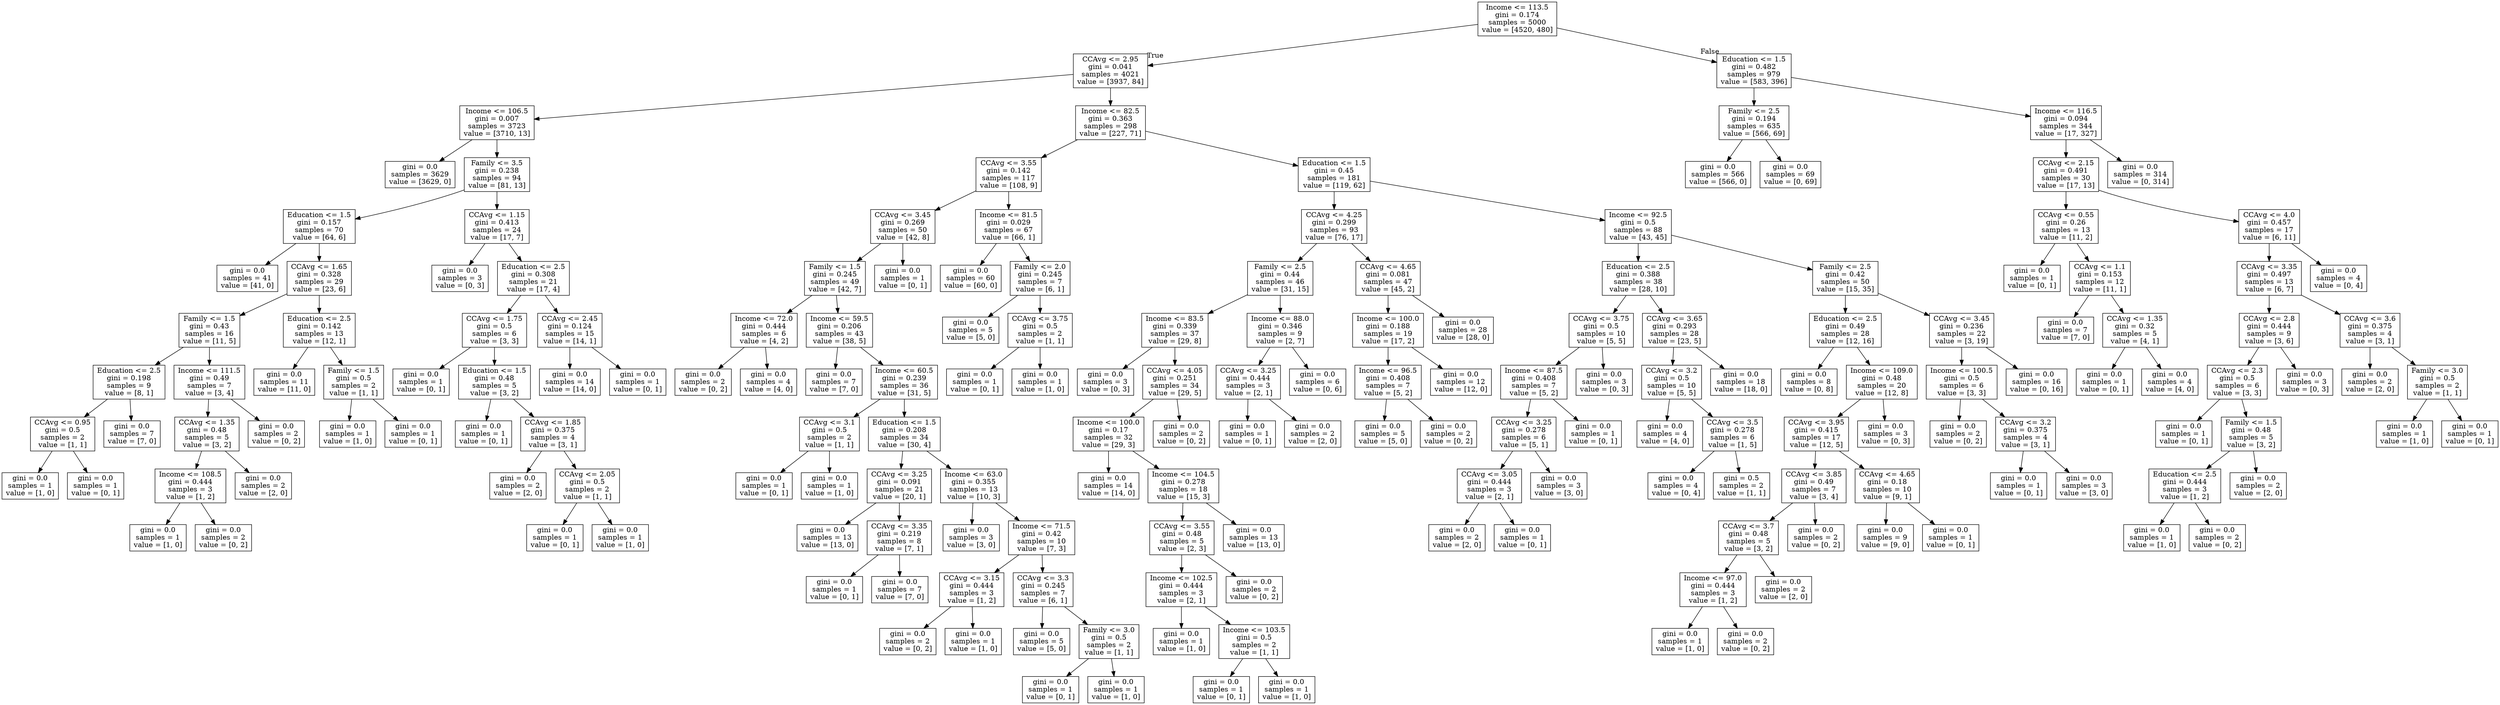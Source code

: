 digraph Tree {
node [shape=box] ;
0 [label="Income <= 113.5\ngini = 0.174\nsamples = 5000\nvalue = [4520, 480]"] ;
1 [label="CCAvg <= 2.95\ngini = 0.041\nsamples = 4021\nvalue = [3937, 84]"] ;
0 -> 1 [labeldistance=2.5, labelangle=45, headlabel="True"] ;
2 [label="Income <= 106.5\ngini = 0.007\nsamples = 3723\nvalue = [3710, 13]"] ;
1 -> 2 ;
3 [label="gini = 0.0\nsamples = 3629\nvalue = [3629, 0]"] ;
2 -> 3 ;
4 [label="Family <= 3.5\ngini = 0.238\nsamples = 94\nvalue = [81, 13]"] ;
2 -> 4 ;
5 [label="Education <= 1.5\ngini = 0.157\nsamples = 70\nvalue = [64, 6]"] ;
4 -> 5 ;
6 [label="gini = 0.0\nsamples = 41\nvalue = [41, 0]"] ;
5 -> 6 ;
7 [label="CCAvg <= 1.65\ngini = 0.328\nsamples = 29\nvalue = [23, 6]"] ;
5 -> 7 ;
8 [label="Family <= 1.5\ngini = 0.43\nsamples = 16\nvalue = [11, 5]"] ;
7 -> 8 ;
9 [label="Education <= 2.5\ngini = 0.198\nsamples = 9\nvalue = [8, 1]"] ;
8 -> 9 ;
10 [label="CCAvg <= 0.95\ngini = 0.5\nsamples = 2\nvalue = [1, 1]"] ;
9 -> 10 ;
11 [label="gini = 0.0\nsamples = 1\nvalue = [1, 0]"] ;
10 -> 11 ;
12 [label="gini = 0.0\nsamples = 1\nvalue = [0, 1]"] ;
10 -> 12 ;
13 [label="gini = 0.0\nsamples = 7\nvalue = [7, 0]"] ;
9 -> 13 ;
14 [label="Income <= 111.5\ngini = 0.49\nsamples = 7\nvalue = [3, 4]"] ;
8 -> 14 ;
15 [label="CCAvg <= 1.35\ngini = 0.48\nsamples = 5\nvalue = [3, 2]"] ;
14 -> 15 ;
16 [label="Income <= 108.5\ngini = 0.444\nsamples = 3\nvalue = [1, 2]"] ;
15 -> 16 ;
17 [label="gini = 0.0\nsamples = 1\nvalue = [1, 0]"] ;
16 -> 17 ;
18 [label="gini = 0.0\nsamples = 2\nvalue = [0, 2]"] ;
16 -> 18 ;
19 [label="gini = 0.0\nsamples = 2\nvalue = [2, 0]"] ;
15 -> 19 ;
20 [label="gini = 0.0\nsamples = 2\nvalue = [0, 2]"] ;
14 -> 20 ;
21 [label="Education <= 2.5\ngini = 0.142\nsamples = 13\nvalue = [12, 1]"] ;
7 -> 21 ;
22 [label="gini = 0.0\nsamples = 11\nvalue = [11, 0]"] ;
21 -> 22 ;
23 [label="Family <= 1.5\ngini = 0.5\nsamples = 2\nvalue = [1, 1]"] ;
21 -> 23 ;
24 [label="gini = 0.0\nsamples = 1\nvalue = [1, 0]"] ;
23 -> 24 ;
25 [label="gini = 0.0\nsamples = 1\nvalue = [0, 1]"] ;
23 -> 25 ;
26 [label="CCAvg <= 1.15\ngini = 0.413\nsamples = 24\nvalue = [17, 7]"] ;
4 -> 26 ;
27 [label="gini = 0.0\nsamples = 3\nvalue = [0, 3]"] ;
26 -> 27 ;
28 [label="Education <= 2.5\ngini = 0.308\nsamples = 21\nvalue = [17, 4]"] ;
26 -> 28 ;
29 [label="CCAvg <= 1.75\ngini = 0.5\nsamples = 6\nvalue = [3, 3]"] ;
28 -> 29 ;
30 [label="gini = 0.0\nsamples = 1\nvalue = [0, 1]"] ;
29 -> 30 ;
31 [label="Education <= 1.5\ngini = 0.48\nsamples = 5\nvalue = [3, 2]"] ;
29 -> 31 ;
32 [label="gini = 0.0\nsamples = 1\nvalue = [0, 1]"] ;
31 -> 32 ;
33 [label="CCAvg <= 1.85\ngini = 0.375\nsamples = 4\nvalue = [3, 1]"] ;
31 -> 33 ;
34 [label="gini = 0.0\nsamples = 2\nvalue = [2, 0]"] ;
33 -> 34 ;
35 [label="CCAvg <= 2.05\ngini = 0.5\nsamples = 2\nvalue = [1, 1]"] ;
33 -> 35 ;
36 [label="gini = 0.0\nsamples = 1\nvalue = [0, 1]"] ;
35 -> 36 ;
37 [label="gini = 0.0\nsamples = 1\nvalue = [1, 0]"] ;
35 -> 37 ;
38 [label="CCAvg <= 2.45\ngini = 0.124\nsamples = 15\nvalue = [14, 1]"] ;
28 -> 38 ;
39 [label="gini = 0.0\nsamples = 14\nvalue = [14, 0]"] ;
38 -> 39 ;
40 [label="gini = 0.0\nsamples = 1\nvalue = [0, 1]"] ;
38 -> 40 ;
41 [label="Income <= 82.5\ngini = 0.363\nsamples = 298\nvalue = [227, 71]"] ;
1 -> 41 ;
42 [label="CCAvg <= 3.55\ngini = 0.142\nsamples = 117\nvalue = [108, 9]"] ;
41 -> 42 ;
43 [label="CCAvg <= 3.45\ngini = 0.269\nsamples = 50\nvalue = [42, 8]"] ;
42 -> 43 ;
44 [label="Family <= 1.5\ngini = 0.245\nsamples = 49\nvalue = [42, 7]"] ;
43 -> 44 ;
45 [label="Income <= 72.0\ngini = 0.444\nsamples = 6\nvalue = [4, 2]"] ;
44 -> 45 ;
46 [label="gini = 0.0\nsamples = 2\nvalue = [0, 2]"] ;
45 -> 46 ;
47 [label="gini = 0.0\nsamples = 4\nvalue = [4, 0]"] ;
45 -> 47 ;
48 [label="Income <= 59.5\ngini = 0.206\nsamples = 43\nvalue = [38, 5]"] ;
44 -> 48 ;
49 [label="gini = 0.0\nsamples = 7\nvalue = [7, 0]"] ;
48 -> 49 ;
50 [label="Income <= 60.5\ngini = 0.239\nsamples = 36\nvalue = [31, 5]"] ;
48 -> 50 ;
51 [label="CCAvg <= 3.1\ngini = 0.5\nsamples = 2\nvalue = [1, 1]"] ;
50 -> 51 ;
52 [label="gini = 0.0\nsamples = 1\nvalue = [0, 1]"] ;
51 -> 52 ;
53 [label="gini = 0.0\nsamples = 1\nvalue = [1, 0]"] ;
51 -> 53 ;
54 [label="Education <= 1.5\ngini = 0.208\nsamples = 34\nvalue = [30, 4]"] ;
50 -> 54 ;
55 [label="CCAvg <= 3.25\ngini = 0.091\nsamples = 21\nvalue = [20, 1]"] ;
54 -> 55 ;
56 [label="gini = 0.0\nsamples = 13\nvalue = [13, 0]"] ;
55 -> 56 ;
57 [label="CCAvg <= 3.35\ngini = 0.219\nsamples = 8\nvalue = [7, 1]"] ;
55 -> 57 ;
58 [label="gini = 0.0\nsamples = 1\nvalue = [0, 1]"] ;
57 -> 58 ;
59 [label="gini = 0.0\nsamples = 7\nvalue = [7, 0]"] ;
57 -> 59 ;
60 [label="Income <= 63.0\ngini = 0.355\nsamples = 13\nvalue = [10, 3]"] ;
54 -> 60 ;
61 [label="gini = 0.0\nsamples = 3\nvalue = [3, 0]"] ;
60 -> 61 ;
62 [label="Income <= 71.5\ngini = 0.42\nsamples = 10\nvalue = [7, 3]"] ;
60 -> 62 ;
63 [label="CCAvg <= 3.15\ngini = 0.444\nsamples = 3\nvalue = [1, 2]"] ;
62 -> 63 ;
64 [label="gini = 0.0\nsamples = 2\nvalue = [0, 2]"] ;
63 -> 64 ;
65 [label="gini = 0.0\nsamples = 1\nvalue = [1, 0]"] ;
63 -> 65 ;
66 [label="CCAvg <= 3.3\ngini = 0.245\nsamples = 7\nvalue = [6, 1]"] ;
62 -> 66 ;
67 [label="gini = 0.0\nsamples = 5\nvalue = [5, 0]"] ;
66 -> 67 ;
68 [label="Family <= 3.0\ngini = 0.5\nsamples = 2\nvalue = [1, 1]"] ;
66 -> 68 ;
69 [label="gini = 0.0\nsamples = 1\nvalue = [0, 1]"] ;
68 -> 69 ;
70 [label="gini = 0.0\nsamples = 1\nvalue = [1, 0]"] ;
68 -> 70 ;
71 [label="gini = 0.0\nsamples = 1\nvalue = [0, 1]"] ;
43 -> 71 ;
72 [label="Income <= 81.5\ngini = 0.029\nsamples = 67\nvalue = [66, 1]"] ;
42 -> 72 ;
73 [label="gini = 0.0\nsamples = 60\nvalue = [60, 0]"] ;
72 -> 73 ;
74 [label="Family <= 2.0\ngini = 0.245\nsamples = 7\nvalue = [6, 1]"] ;
72 -> 74 ;
75 [label="gini = 0.0\nsamples = 5\nvalue = [5, 0]"] ;
74 -> 75 ;
76 [label="CCAvg <= 3.75\ngini = 0.5\nsamples = 2\nvalue = [1, 1]"] ;
74 -> 76 ;
77 [label="gini = 0.0\nsamples = 1\nvalue = [0, 1]"] ;
76 -> 77 ;
78 [label="gini = 0.0\nsamples = 1\nvalue = [1, 0]"] ;
76 -> 78 ;
79 [label="Education <= 1.5\ngini = 0.45\nsamples = 181\nvalue = [119, 62]"] ;
41 -> 79 ;
80 [label="CCAvg <= 4.25\ngini = 0.299\nsamples = 93\nvalue = [76, 17]"] ;
79 -> 80 ;
81 [label="Family <= 2.5\ngini = 0.44\nsamples = 46\nvalue = [31, 15]"] ;
80 -> 81 ;
82 [label="Income <= 83.5\ngini = 0.339\nsamples = 37\nvalue = [29, 8]"] ;
81 -> 82 ;
83 [label="gini = 0.0\nsamples = 3\nvalue = [0, 3]"] ;
82 -> 83 ;
84 [label="CCAvg <= 4.05\ngini = 0.251\nsamples = 34\nvalue = [29, 5]"] ;
82 -> 84 ;
85 [label="Income <= 100.0\ngini = 0.17\nsamples = 32\nvalue = [29, 3]"] ;
84 -> 85 ;
86 [label="gini = 0.0\nsamples = 14\nvalue = [14, 0]"] ;
85 -> 86 ;
87 [label="Income <= 104.5\ngini = 0.278\nsamples = 18\nvalue = [15, 3]"] ;
85 -> 87 ;
88 [label="CCAvg <= 3.55\ngini = 0.48\nsamples = 5\nvalue = [2, 3]"] ;
87 -> 88 ;
89 [label="Income <= 102.5\ngini = 0.444\nsamples = 3\nvalue = [2, 1]"] ;
88 -> 89 ;
90 [label="gini = 0.0\nsamples = 1\nvalue = [1, 0]"] ;
89 -> 90 ;
91 [label="Income <= 103.5\ngini = 0.5\nsamples = 2\nvalue = [1, 1]"] ;
89 -> 91 ;
92 [label="gini = 0.0\nsamples = 1\nvalue = [0, 1]"] ;
91 -> 92 ;
93 [label="gini = 0.0\nsamples = 1\nvalue = [1, 0]"] ;
91 -> 93 ;
94 [label="gini = 0.0\nsamples = 2\nvalue = [0, 2]"] ;
88 -> 94 ;
95 [label="gini = 0.0\nsamples = 13\nvalue = [13, 0]"] ;
87 -> 95 ;
96 [label="gini = 0.0\nsamples = 2\nvalue = [0, 2]"] ;
84 -> 96 ;
97 [label="Income <= 88.0\ngini = 0.346\nsamples = 9\nvalue = [2, 7]"] ;
81 -> 97 ;
98 [label="CCAvg <= 3.25\ngini = 0.444\nsamples = 3\nvalue = [2, 1]"] ;
97 -> 98 ;
99 [label="gini = 0.0\nsamples = 1\nvalue = [0, 1]"] ;
98 -> 99 ;
100 [label="gini = 0.0\nsamples = 2\nvalue = [2, 0]"] ;
98 -> 100 ;
101 [label="gini = 0.0\nsamples = 6\nvalue = [0, 6]"] ;
97 -> 101 ;
102 [label="CCAvg <= 4.65\ngini = 0.081\nsamples = 47\nvalue = [45, 2]"] ;
80 -> 102 ;
103 [label="Income <= 100.0\ngini = 0.188\nsamples = 19\nvalue = [17, 2]"] ;
102 -> 103 ;
104 [label="Income <= 96.5\ngini = 0.408\nsamples = 7\nvalue = [5, 2]"] ;
103 -> 104 ;
105 [label="gini = 0.0\nsamples = 5\nvalue = [5, 0]"] ;
104 -> 105 ;
106 [label="gini = 0.0\nsamples = 2\nvalue = [0, 2]"] ;
104 -> 106 ;
107 [label="gini = 0.0\nsamples = 12\nvalue = [12, 0]"] ;
103 -> 107 ;
108 [label="gini = 0.0\nsamples = 28\nvalue = [28, 0]"] ;
102 -> 108 ;
109 [label="Income <= 92.5\ngini = 0.5\nsamples = 88\nvalue = [43, 45]"] ;
79 -> 109 ;
110 [label="Education <= 2.5\ngini = 0.388\nsamples = 38\nvalue = [28, 10]"] ;
109 -> 110 ;
111 [label="CCAvg <= 3.75\ngini = 0.5\nsamples = 10\nvalue = [5, 5]"] ;
110 -> 111 ;
112 [label="Income <= 87.5\ngini = 0.408\nsamples = 7\nvalue = [5, 2]"] ;
111 -> 112 ;
113 [label="CCAvg <= 3.25\ngini = 0.278\nsamples = 6\nvalue = [5, 1]"] ;
112 -> 113 ;
114 [label="CCAvg <= 3.05\ngini = 0.444\nsamples = 3\nvalue = [2, 1]"] ;
113 -> 114 ;
115 [label="gini = 0.0\nsamples = 2\nvalue = [2, 0]"] ;
114 -> 115 ;
116 [label="gini = 0.0\nsamples = 1\nvalue = [0, 1]"] ;
114 -> 116 ;
117 [label="gini = 0.0\nsamples = 3\nvalue = [3, 0]"] ;
113 -> 117 ;
118 [label="gini = 0.0\nsamples = 1\nvalue = [0, 1]"] ;
112 -> 118 ;
119 [label="gini = 0.0\nsamples = 3\nvalue = [0, 3]"] ;
111 -> 119 ;
120 [label="CCAvg <= 3.65\ngini = 0.293\nsamples = 28\nvalue = [23, 5]"] ;
110 -> 120 ;
121 [label="CCAvg <= 3.2\ngini = 0.5\nsamples = 10\nvalue = [5, 5]"] ;
120 -> 121 ;
122 [label="gini = 0.0\nsamples = 4\nvalue = [4, 0]"] ;
121 -> 122 ;
123 [label="CCAvg <= 3.5\ngini = 0.278\nsamples = 6\nvalue = [1, 5]"] ;
121 -> 123 ;
124 [label="gini = 0.0\nsamples = 4\nvalue = [0, 4]"] ;
123 -> 124 ;
125 [label="gini = 0.5\nsamples = 2\nvalue = [1, 1]"] ;
123 -> 125 ;
126 [label="gini = 0.0\nsamples = 18\nvalue = [18, 0]"] ;
120 -> 126 ;
127 [label="Family <= 2.5\ngini = 0.42\nsamples = 50\nvalue = [15, 35]"] ;
109 -> 127 ;
128 [label="Education <= 2.5\ngini = 0.49\nsamples = 28\nvalue = [12, 16]"] ;
127 -> 128 ;
129 [label="gini = 0.0\nsamples = 8\nvalue = [0, 8]"] ;
128 -> 129 ;
130 [label="Income <= 109.0\ngini = 0.48\nsamples = 20\nvalue = [12, 8]"] ;
128 -> 130 ;
131 [label="CCAvg <= 3.95\ngini = 0.415\nsamples = 17\nvalue = [12, 5]"] ;
130 -> 131 ;
132 [label="CCAvg <= 3.85\ngini = 0.49\nsamples = 7\nvalue = [3, 4]"] ;
131 -> 132 ;
133 [label="CCAvg <= 3.7\ngini = 0.48\nsamples = 5\nvalue = [3, 2]"] ;
132 -> 133 ;
134 [label="Income <= 97.0\ngini = 0.444\nsamples = 3\nvalue = [1, 2]"] ;
133 -> 134 ;
135 [label="gini = 0.0\nsamples = 1\nvalue = [1, 0]"] ;
134 -> 135 ;
136 [label="gini = 0.0\nsamples = 2\nvalue = [0, 2]"] ;
134 -> 136 ;
137 [label="gini = 0.0\nsamples = 2\nvalue = [2, 0]"] ;
133 -> 137 ;
138 [label="gini = 0.0\nsamples = 2\nvalue = [0, 2]"] ;
132 -> 138 ;
139 [label="CCAvg <= 4.65\ngini = 0.18\nsamples = 10\nvalue = [9, 1]"] ;
131 -> 139 ;
140 [label="gini = 0.0\nsamples = 9\nvalue = [9, 0]"] ;
139 -> 140 ;
141 [label="gini = 0.0\nsamples = 1\nvalue = [0, 1]"] ;
139 -> 141 ;
142 [label="gini = 0.0\nsamples = 3\nvalue = [0, 3]"] ;
130 -> 142 ;
143 [label="CCAvg <= 3.45\ngini = 0.236\nsamples = 22\nvalue = [3, 19]"] ;
127 -> 143 ;
144 [label="Income <= 100.5\ngini = 0.5\nsamples = 6\nvalue = [3, 3]"] ;
143 -> 144 ;
145 [label="gini = 0.0\nsamples = 2\nvalue = [0, 2]"] ;
144 -> 145 ;
146 [label="CCAvg <= 3.2\ngini = 0.375\nsamples = 4\nvalue = [3, 1]"] ;
144 -> 146 ;
147 [label="gini = 0.0\nsamples = 1\nvalue = [0, 1]"] ;
146 -> 147 ;
148 [label="gini = 0.0\nsamples = 3\nvalue = [3, 0]"] ;
146 -> 148 ;
149 [label="gini = 0.0\nsamples = 16\nvalue = [0, 16]"] ;
143 -> 149 ;
150 [label="Education <= 1.5\ngini = 0.482\nsamples = 979\nvalue = [583, 396]"] ;
0 -> 150 [labeldistance=2.5, labelangle=-45, headlabel="False"] ;
151 [label="Family <= 2.5\ngini = 0.194\nsamples = 635\nvalue = [566, 69]"] ;
150 -> 151 ;
152 [label="gini = 0.0\nsamples = 566\nvalue = [566, 0]"] ;
151 -> 152 ;
153 [label="gini = 0.0\nsamples = 69\nvalue = [0, 69]"] ;
151 -> 153 ;
154 [label="Income <= 116.5\ngini = 0.094\nsamples = 344\nvalue = [17, 327]"] ;
150 -> 154 ;
155 [label="CCAvg <= 2.15\ngini = 0.491\nsamples = 30\nvalue = [17, 13]"] ;
154 -> 155 ;
156 [label="CCAvg <= 0.55\ngini = 0.26\nsamples = 13\nvalue = [11, 2]"] ;
155 -> 156 ;
157 [label="gini = 0.0\nsamples = 1\nvalue = [0, 1]"] ;
156 -> 157 ;
158 [label="CCAvg <= 1.1\ngini = 0.153\nsamples = 12\nvalue = [11, 1]"] ;
156 -> 158 ;
159 [label="gini = 0.0\nsamples = 7\nvalue = [7, 0]"] ;
158 -> 159 ;
160 [label="CCAvg <= 1.35\ngini = 0.32\nsamples = 5\nvalue = [4, 1]"] ;
158 -> 160 ;
161 [label="gini = 0.0\nsamples = 1\nvalue = [0, 1]"] ;
160 -> 161 ;
162 [label="gini = 0.0\nsamples = 4\nvalue = [4, 0]"] ;
160 -> 162 ;
163 [label="CCAvg <= 4.0\ngini = 0.457\nsamples = 17\nvalue = [6, 11]"] ;
155 -> 163 ;
164 [label="CCAvg <= 3.35\ngini = 0.497\nsamples = 13\nvalue = [6, 7]"] ;
163 -> 164 ;
165 [label="CCAvg <= 2.8\ngini = 0.444\nsamples = 9\nvalue = [3, 6]"] ;
164 -> 165 ;
166 [label="CCAvg <= 2.3\ngini = 0.5\nsamples = 6\nvalue = [3, 3]"] ;
165 -> 166 ;
167 [label="gini = 0.0\nsamples = 1\nvalue = [0, 1]"] ;
166 -> 167 ;
168 [label="Family <= 1.5\ngini = 0.48\nsamples = 5\nvalue = [3, 2]"] ;
166 -> 168 ;
169 [label="Education <= 2.5\ngini = 0.444\nsamples = 3\nvalue = [1, 2]"] ;
168 -> 169 ;
170 [label="gini = 0.0\nsamples = 1\nvalue = [1, 0]"] ;
169 -> 170 ;
171 [label="gini = 0.0\nsamples = 2\nvalue = [0, 2]"] ;
169 -> 171 ;
172 [label="gini = 0.0\nsamples = 2\nvalue = [2, 0]"] ;
168 -> 172 ;
173 [label="gini = 0.0\nsamples = 3\nvalue = [0, 3]"] ;
165 -> 173 ;
174 [label="CCAvg <= 3.6\ngini = 0.375\nsamples = 4\nvalue = [3, 1]"] ;
164 -> 174 ;
175 [label="gini = 0.0\nsamples = 2\nvalue = [2, 0]"] ;
174 -> 175 ;
176 [label="Family <= 3.0\ngini = 0.5\nsamples = 2\nvalue = [1, 1]"] ;
174 -> 176 ;
177 [label="gini = 0.0\nsamples = 1\nvalue = [1, 0]"] ;
176 -> 177 ;
178 [label="gini = 0.0\nsamples = 1\nvalue = [0, 1]"] ;
176 -> 178 ;
179 [label="gini = 0.0\nsamples = 4\nvalue = [0, 4]"] ;
163 -> 179 ;
180 [label="gini = 0.0\nsamples = 314\nvalue = [0, 314]"] ;
154 -> 180 ;
}